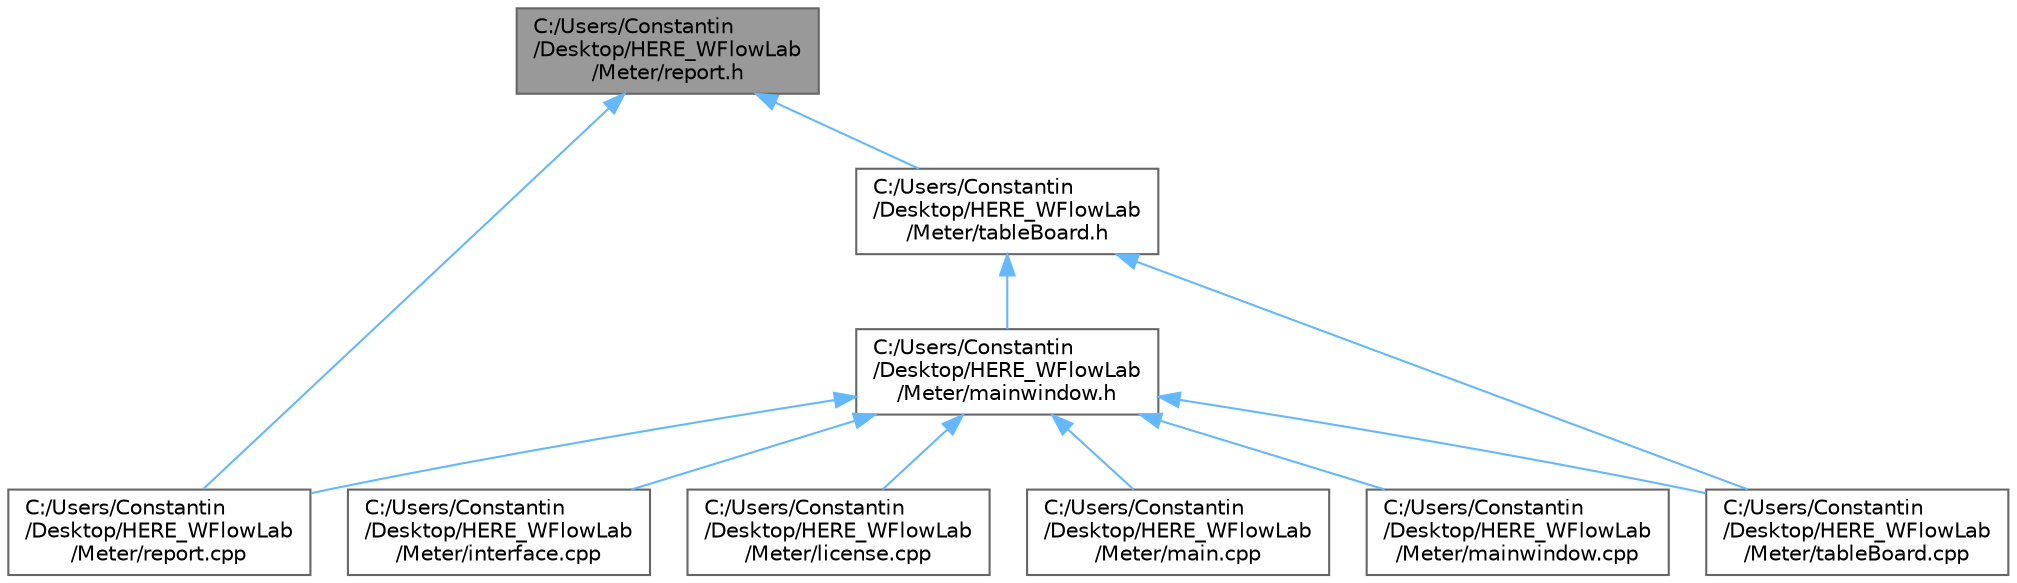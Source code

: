 digraph "C:/Users/Constantin/Desktop/HERE_WFlowLab/Meter/report.h"
{
 // LATEX_PDF_SIZE
  bgcolor="transparent";
  edge [fontname=Helvetica,fontsize=10,labelfontname=Helvetica,labelfontsize=10];
  node [fontname=Helvetica,fontsize=10,shape=box,height=0.2,width=0.4];
  Node1 [id="Node000001",label="C:/Users/Constantin\l/Desktop/HERE_WFlowLab\l/Meter/report.h",height=0.2,width=0.4,color="gray40", fillcolor="grey60", style="filled", fontcolor="black",tooltip="Header file for the ReportMeasurements class."];
  Node1 -> Node2 [id="edge11_Node000001_Node000002",dir="back",color="steelblue1",style="solid",tooltip=" "];
  Node2 [id="Node000002",label="C:/Users/Constantin\l/Desktop/HERE_WFlowLab\l/Meter/report.cpp",height=0.2,width=0.4,color="grey40", fillcolor="white", style="filled",URL="$report_8cpp.html",tooltip="Implementation file for the ReportMeasurements class."];
  Node1 -> Node3 [id="edge12_Node000001_Node000003",dir="back",color="steelblue1",style="solid",tooltip=" "];
  Node3 [id="Node000003",label="C:/Users/Constantin\l/Desktop/HERE_WFlowLab\l/Meter/tableBoard.h",height=0.2,width=0.4,color="grey40", fillcolor="white", style="filled",URL="$table_board_8h.html",tooltip="Header file for the TableBoard class."];
  Node3 -> Node4 [id="edge13_Node000003_Node000004",dir="back",color="steelblue1",style="solid",tooltip=" "];
  Node4 [id="Node000004",label="C:/Users/Constantin\l/Desktop/HERE_WFlowLab\l/Meter/mainwindow.h",height=0.2,width=0.4,color="grey40", fillcolor="white", style="filled",URL="$mainwindow_8h.html",tooltip="Header file for the MainWindow class."];
  Node4 -> Node5 [id="edge14_Node000004_Node000005",dir="back",color="steelblue1",style="solid",tooltip=" "];
  Node5 [id="Node000005",label="C:/Users/Constantin\l/Desktop/HERE_WFlowLab\l/Meter/interface.cpp",height=0.2,width=0.4,color="grey40", fillcolor="white", style="filled",URL="$interface_8cpp.html",tooltip="Implementation file for Interface dialog functionality."];
  Node4 -> Node6 [id="edge15_Node000004_Node000006",dir="back",color="steelblue1",style="solid",tooltip=" "];
  Node6 [id="Node000006",label="C:/Users/Constantin\l/Desktop/HERE_WFlowLab\l/Meter/license.cpp",height=0.2,width=0.4,color="grey40", fillcolor="white", style="filled",URL="$license_8cpp.html",tooltip="Implementation of the License dialog functionality."];
  Node4 -> Node7 [id="edge16_Node000004_Node000007",dir="back",color="steelblue1",style="solid",tooltip=" "];
  Node7 [id="Node000007",label="C:/Users/Constantin\l/Desktop/HERE_WFlowLab\l/Meter/main.cpp",height=0.2,width=0.4,color="grey40", fillcolor="white", style="filled",URL="$main_8cpp.html",tooltip="Main entry point of the application."];
  Node4 -> Node8 [id="edge17_Node000004_Node000008",dir="back",color="steelblue1",style="solid",tooltip=" "];
  Node8 [id="Node000008",label="C:/Users/Constantin\l/Desktop/HERE_WFlowLab\l/Meter/mainwindow.cpp",height=0.2,width=0.4,color="grey40", fillcolor="white", style="filled",URL="$mainwindow_8cpp.html",tooltip="Implementation file for the MainWindow class."];
  Node4 -> Node2 [id="edge18_Node000004_Node000002",dir="back",color="steelblue1",style="solid",tooltip=" "];
  Node4 -> Node9 [id="edge19_Node000004_Node000009",dir="back",color="steelblue1",style="solid",tooltip=" "];
  Node9 [id="Node000009",label="C:/Users/Constantin\l/Desktop/HERE_WFlowLab\l/Meter/tableBoard.cpp",height=0.2,width=0.4,color="grey40", fillcolor="white", style="filled",URL="$table_board_8cpp.html",tooltip="Implementation file for the TableBoard class."];
  Node3 -> Node9 [id="edge20_Node000003_Node000009",dir="back",color="steelblue1",style="solid",tooltip=" "];
}
